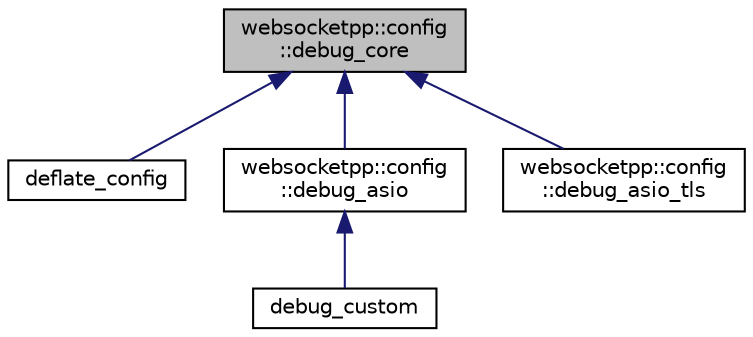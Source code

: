 digraph "websocketpp::config::debug_core"
{
  edge [fontname="Helvetica",fontsize="10",labelfontname="Helvetica",labelfontsize="10"];
  node [fontname="Helvetica",fontsize="10",shape=record];
  Node0 [label="websocketpp::config\l::debug_core",height=0.2,width=0.4,color="black", fillcolor="grey75", style="filled", fontcolor="black"];
  Node0 -> Node1 [dir="back",color="midnightblue",fontsize="10",style="solid"];
  Node1 [label="deflate_config",height=0.2,width=0.4,color="black", fillcolor="white", style="filled",URL="$structdeflate__config.html"];
  Node0 -> Node2 [dir="back",color="midnightblue",fontsize="10",style="solid"];
  Node2 [label="websocketpp::config\l::debug_asio",height=0.2,width=0.4,color="black", fillcolor="white", style="filled",URL="$structwebsocketpp_1_1config_1_1debug__asio.html",tooltip="Client/Server debug config with asio transport and TLS disabled. "];
  Node2 -> Node3 [dir="back",color="midnightblue",fontsize="10",style="solid"];
  Node3 [label="debug_custom",height=0.2,width=0.4,color="black", fillcolor="white", style="filled",URL="$structdebug__custom.html"];
  Node0 -> Node4 [dir="back",color="midnightblue",fontsize="10",style="solid"];
  Node4 [label="websocketpp::config\l::debug_asio_tls",height=0.2,width=0.4,color="black", fillcolor="white", style="filled",URL="$structwebsocketpp_1_1config_1_1debug__asio__tls.html",tooltip="Client/Server debug config with asio transport and TLS enabled. "];
}
